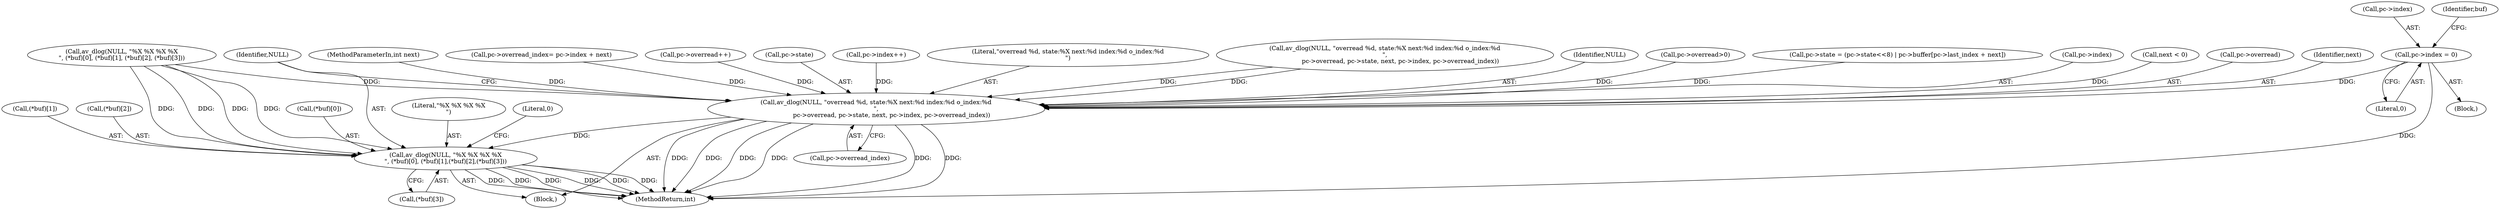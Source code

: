 digraph "0_FFmpeg_f31011e9abfb2ae75bb32bc44e2c34194c8dc40a@pointer" {
"1000336" [label="(Call,pc->index = 0)"];
"1000401" [label="(Call,av_dlog(NULL, \"overread %d, state:%X next:%d index:%d o_index:%d\n\",\n                pc->overread, pc->state, next, pc->index, pc->overread_index))"];
"1000417" [label="(Call,av_dlog(NULL, \"%X %X %X %X\n\", (*buf)[0], (*buf)[1],(*buf)[2],(*buf)[3]))"];
"1000336" [label="(Call,pc->index = 0)"];
"1000438" [label="(MethodReturn,int)"];
"1000414" [label="(Call,pc->overread_index)"];
"1000340" [label="(Literal,0)"];
"1000401" [label="(Call,av_dlog(NULL, \"overread %d, state:%X next:%d index:%d o_index:%d\n\",\n                pc->overread, pc->state, next, pc->index, pc->overread_index))"];
"1000402" [label="(Identifier,NULL)"];
"1000432" [label="(Call,(*buf)[3])"];
"1000152" [label="(Call,pc->overread>0)"];
"1000277" [label="(Block,)"];
"1000419" [label="(Literal,\"%X %X %X %X\n\")"];
"1000354" [label="(Call,pc->state = (pc->state<<8) | pc->buffer[pc->last_index + next])"];
"1000437" [label="(Literal,0)"];
"1000411" [label="(Call,pc->index)"];
"1000348" [label="(Call,next < 0)"];
"1000404" [label="(Call,pc->overread)"];
"1000410" [label="(Identifier,next)"];
"1000337" [label="(Call,pc->index)"];
"1000107" [label="(MethodParameterIn,int next)"];
"1000116" [label="(Call,av_dlog(NULL, \"overread %d, state:%X next:%d index:%d o_index:%d\n\",\n                pc->overread, pc->state, next, pc->index, pc->overread_index))"];
"1000424" [label="(Call,(*buf)[1])"];
"1000264" [label="(Call,pc->overread_index= pc->index + next)"];
"1000428" [label="(Call,(*buf)[2])"];
"1000132" [label="(Call,av_dlog(NULL, \"%X %X %X %X\n\", (*buf)[0], (*buf)[1], (*buf)[2], (*buf)[3]))"];
"1000392" [label="(Call,pc->overread++)"];
"1000343" [label="(Identifier,buf)"];
"1000420" [label="(Call,(*buf)[0])"];
"1000407" [label="(Call,pc->state)"];
"1000400" [label="(Block,)"];
"1000167" [label="(Call,pc->index++)"];
"1000417" [label="(Call,av_dlog(NULL, \"%X %X %X %X\n\", (*buf)[0], (*buf)[1],(*buf)[2],(*buf)[3]))"];
"1000418" [label="(Identifier,NULL)"];
"1000403" [label="(Literal,\"overread %d, state:%X next:%d index:%d o_index:%d\n\")"];
"1000336" -> "1000277"  [label="AST: "];
"1000336" -> "1000340"  [label="CFG: "];
"1000337" -> "1000336"  [label="AST: "];
"1000340" -> "1000336"  [label="AST: "];
"1000343" -> "1000336"  [label="CFG: "];
"1000336" -> "1000438"  [label="DDG: "];
"1000336" -> "1000401"  [label="DDG: "];
"1000401" -> "1000400"  [label="AST: "];
"1000401" -> "1000414"  [label="CFG: "];
"1000402" -> "1000401"  [label="AST: "];
"1000403" -> "1000401"  [label="AST: "];
"1000404" -> "1000401"  [label="AST: "];
"1000407" -> "1000401"  [label="AST: "];
"1000410" -> "1000401"  [label="AST: "];
"1000411" -> "1000401"  [label="AST: "];
"1000414" -> "1000401"  [label="AST: "];
"1000418" -> "1000401"  [label="CFG: "];
"1000401" -> "1000438"  [label="DDG: "];
"1000401" -> "1000438"  [label="DDG: "];
"1000401" -> "1000438"  [label="DDG: "];
"1000401" -> "1000438"  [label="DDG: "];
"1000401" -> "1000438"  [label="DDG: "];
"1000401" -> "1000438"  [label="DDG: "];
"1000132" -> "1000401"  [label="DDG: "];
"1000392" -> "1000401"  [label="DDG: "];
"1000152" -> "1000401"  [label="DDG: "];
"1000116" -> "1000401"  [label="DDG: "];
"1000116" -> "1000401"  [label="DDG: "];
"1000354" -> "1000401"  [label="DDG: "];
"1000348" -> "1000401"  [label="DDG: "];
"1000107" -> "1000401"  [label="DDG: "];
"1000167" -> "1000401"  [label="DDG: "];
"1000264" -> "1000401"  [label="DDG: "];
"1000401" -> "1000417"  [label="DDG: "];
"1000417" -> "1000400"  [label="AST: "];
"1000417" -> "1000432"  [label="CFG: "];
"1000418" -> "1000417"  [label="AST: "];
"1000419" -> "1000417"  [label="AST: "];
"1000420" -> "1000417"  [label="AST: "];
"1000424" -> "1000417"  [label="AST: "];
"1000428" -> "1000417"  [label="AST: "];
"1000432" -> "1000417"  [label="AST: "];
"1000437" -> "1000417"  [label="CFG: "];
"1000417" -> "1000438"  [label="DDG: "];
"1000417" -> "1000438"  [label="DDG: "];
"1000417" -> "1000438"  [label="DDG: "];
"1000417" -> "1000438"  [label="DDG: "];
"1000417" -> "1000438"  [label="DDG: "];
"1000417" -> "1000438"  [label="DDG: "];
"1000132" -> "1000417"  [label="DDG: "];
"1000132" -> "1000417"  [label="DDG: "];
"1000132" -> "1000417"  [label="DDG: "];
"1000132" -> "1000417"  [label="DDG: "];
}
